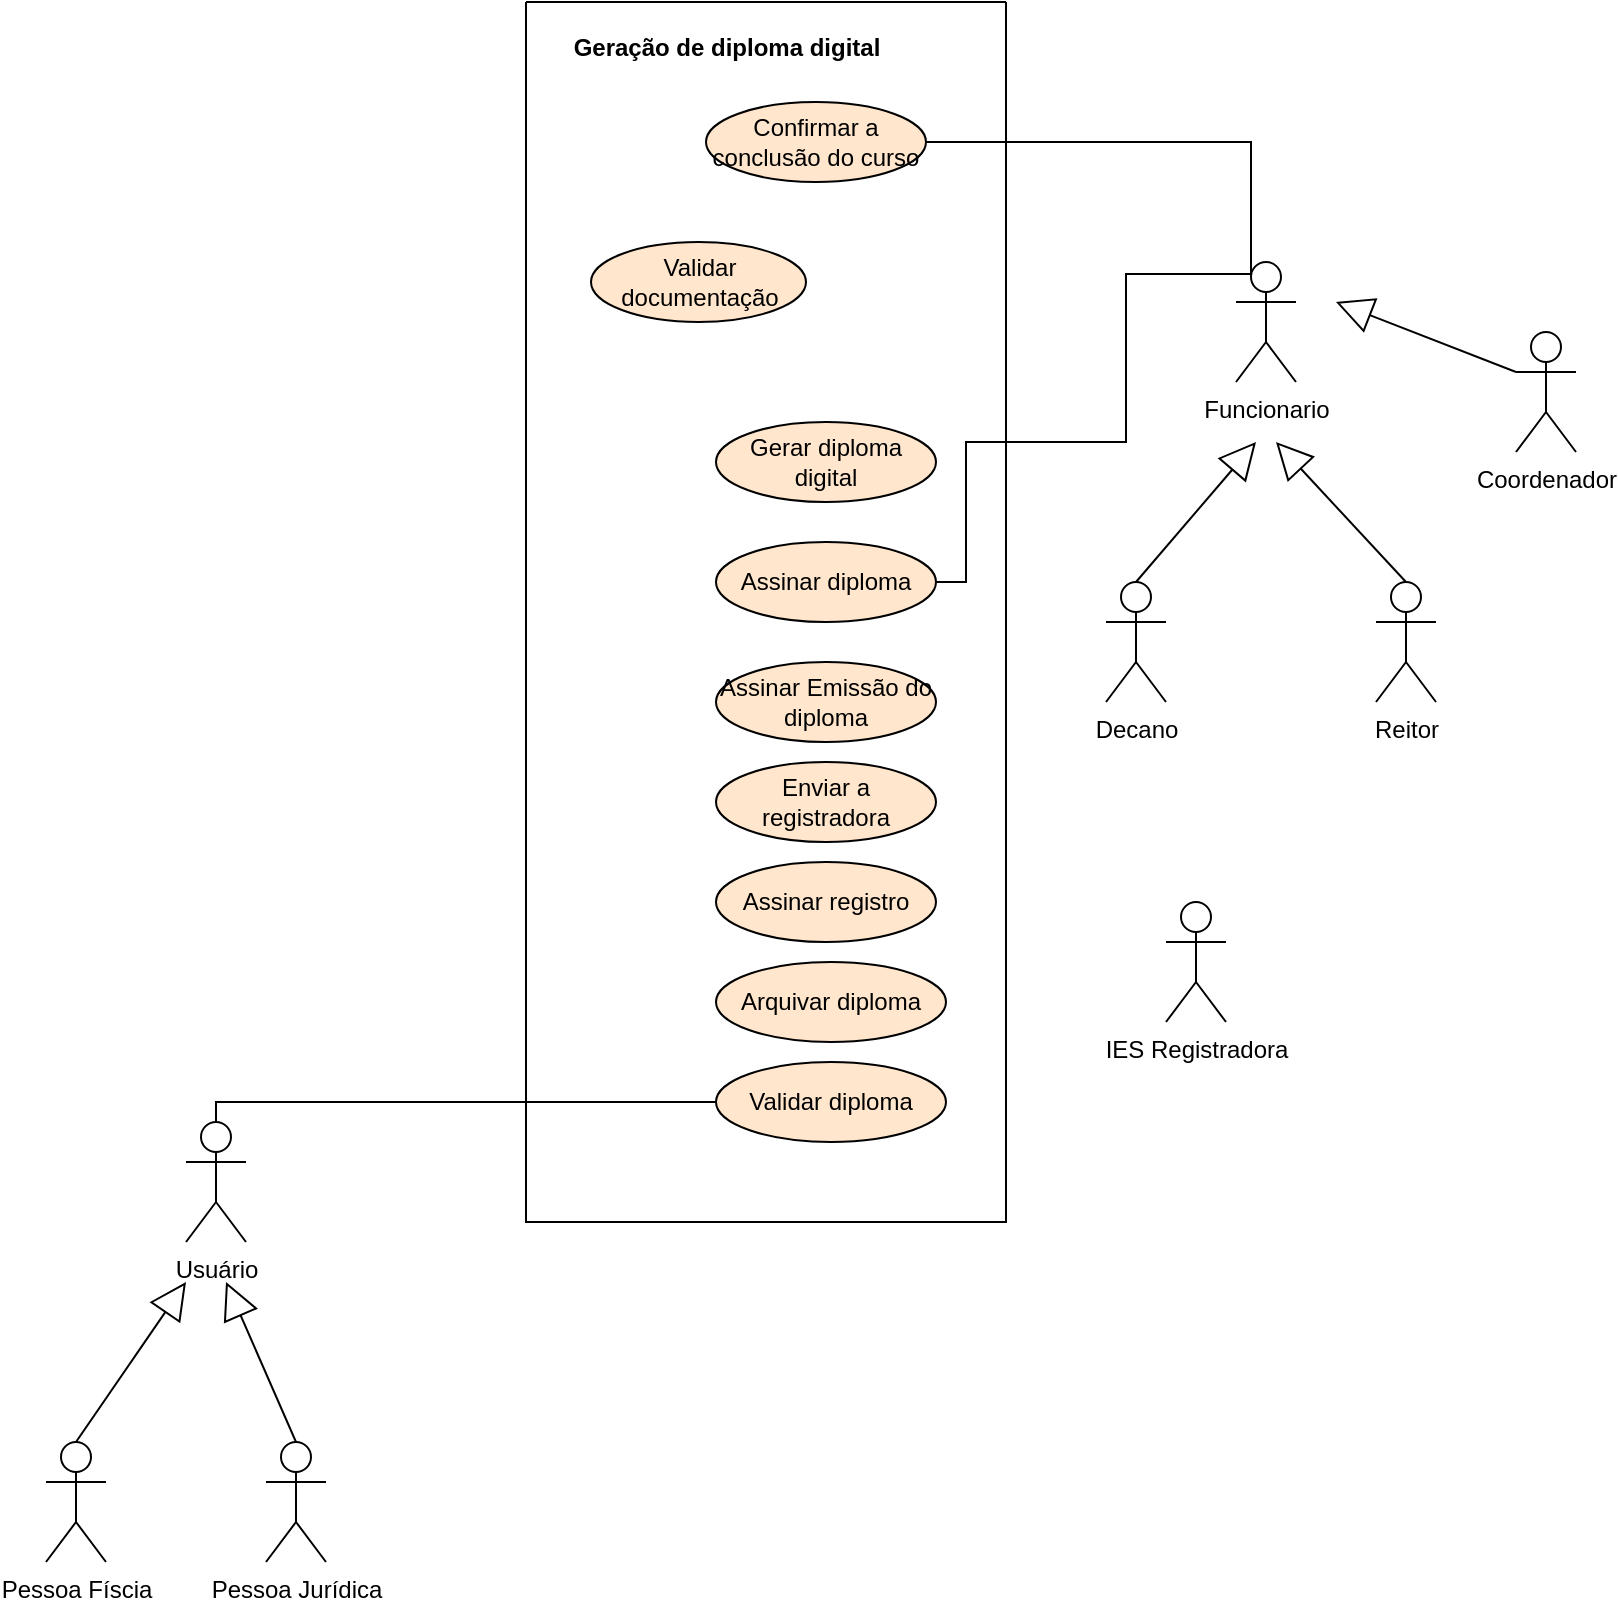<mxfile version="18.0.7" type="github">
  <diagram id="mzyPExjLZmlj5HvYhDpD" name="Page-1">
    <mxGraphModel dx="1038" dy="583" grid="1" gridSize="10" guides="1" tooltips="1" connect="1" arrows="1" fold="1" page="1" pageScale="1" pageWidth="827" pageHeight="1169" math="0" shadow="0">
      <root>
        <mxCell id="0" />
        <mxCell id="1" parent="0" />
        <mxCell id="MK_wpVUh1U9wIsbpaLcY-1" value="" style="swimlane;startSize=0;" vertex="1" parent="1">
          <mxGeometry x="290" y="110" width="240" height="610" as="geometry" />
        </mxCell>
        <mxCell id="MK_wpVUh1U9wIsbpaLcY-29" value="Geração de diploma digital" style="text;align=center;fontStyle=1;verticalAlign=middle;spacingLeft=3;spacingRight=3;strokeColor=none;rotatable=0;points=[[0,0.5],[1,0.5]];portConstraint=eastwest;fontFamily=Helvetica;fontSize=12;fontColor=#000000;fillColor=default;html=1;" vertex="1" parent="MK_wpVUh1U9wIsbpaLcY-1">
          <mxGeometry x="60" y="10" width="80" height="26" as="geometry" />
        </mxCell>
        <mxCell id="MK_wpVUh1U9wIsbpaLcY-32" value="Confirmar a conclusão do curso" style="ellipse;whiteSpace=wrap;html=1;fontFamily=Helvetica;fontSize=12;strokeColor=#000000;fillColor=#ffe6cc;" vertex="1" parent="MK_wpVUh1U9wIsbpaLcY-1">
          <mxGeometry x="90" y="50" width="110" height="40" as="geometry" />
        </mxCell>
        <mxCell id="MK_wpVUh1U9wIsbpaLcY-33" value="Gerar diploma digital" style="ellipse;whiteSpace=wrap;html=1;fontFamily=Helvetica;fontSize=12;strokeColor=#000000;fillColor=#ffe6cc;" vertex="1" parent="MK_wpVUh1U9wIsbpaLcY-1">
          <mxGeometry x="95" y="210" width="110" height="40" as="geometry" />
        </mxCell>
        <mxCell id="MK_wpVUh1U9wIsbpaLcY-34" value="Assinar diploma" style="ellipse;whiteSpace=wrap;html=1;fontFamily=Helvetica;fontSize=12;strokeColor=default;fillColor=#ffe6cc;" vertex="1" parent="MK_wpVUh1U9wIsbpaLcY-1">
          <mxGeometry x="95" y="270" width="110" height="40" as="geometry" />
        </mxCell>
        <mxCell id="MK_wpVUh1U9wIsbpaLcY-35" value="Assinar Emissão do diploma" style="ellipse;whiteSpace=wrap;html=1;fontFamily=Helvetica;fontSize=12;strokeColor=default;fillColor=#ffe6cc;" vertex="1" parent="MK_wpVUh1U9wIsbpaLcY-1">
          <mxGeometry x="95" y="330" width="110" height="40" as="geometry" />
        </mxCell>
        <mxCell id="MK_wpVUh1U9wIsbpaLcY-36" value="Enviar a registradora" style="ellipse;whiteSpace=wrap;html=1;fontFamily=Helvetica;fontSize=12;strokeColor=default;fillColor=#ffe6cc;" vertex="1" parent="MK_wpVUh1U9wIsbpaLcY-1">
          <mxGeometry x="95" y="380" width="110" height="40" as="geometry" />
        </mxCell>
        <mxCell id="MK_wpVUh1U9wIsbpaLcY-37" value="Assinar registro" style="ellipse;whiteSpace=wrap;html=1;fontFamily=Helvetica;fontSize=12;strokeColor=default;fillColor=#ffe6cc;" vertex="1" parent="MK_wpVUh1U9wIsbpaLcY-1">
          <mxGeometry x="95" y="430" width="110" height="40" as="geometry" />
        </mxCell>
        <mxCell id="MK_wpVUh1U9wIsbpaLcY-38" value="Arquivar diploma" style="ellipse;whiteSpace=wrap;html=1;fontFamily=Helvetica;fontSize=12;strokeColor=default;fillColor=#ffe6cc;" vertex="1" parent="MK_wpVUh1U9wIsbpaLcY-1">
          <mxGeometry x="95" y="480" width="115" height="40" as="geometry" />
        </mxCell>
        <mxCell id="MK_wpVUh1U9wIsbpaLcY-39" value="Validar documentação" style="ellipse;whiteSpace=wrap;html=1;fontFamily=Helvetica;fontSize=12;strokeColor=#000000;fillColor=#ffe6cc;" vertex="1" parent="MK_wpVUh1U9wIsbpaLcY-1">
          <mxGeometry x="32.5" y="120" width="107.5" height="40" as="geometry" />
        </mxCell>
        <mxCell id="MK_wpVUh1U9wIsbpaLcY-43" value="Validar diploma" style="ellipse;whiteSpace=wrap;html=1;fontFamily=Helvetica;fontSize=12;strokeColor=#000000;fillColor=#ffe6cc;" vertex="1" parent="MK_wpVUh1U9wIsbpaLcY-1">
          <mxGeometry x="95" y="530" width="115" height="40" as="geometry" />
        </mxCell>
        <mxCell id="MK_wpVUh1U9wIsbpaLcY-6" value="Funcionario" style="shape=umlActor;verticalLabelPosition=bottom;verticalAlign=top;html=1;fontFamily=Helvetica;fontSize=12;fontColor=default;strokeColor=default;fillColor=default;labelPosition=center;align=center;" vertex="1" parent="1">
          <mxGeometry x="645" y="240" width="30" height="60" as="geometry" />
        </mxCell>
        <mxCell id="MK_wpVUh1U9wIsbpaLcY-11" value="Reitor" style="shape=umlActor;verticalLabelPosition=bottom;verticalAlign=top;html=1;fontFamily=Helvetica;fontSize=12;fontColor=default;strokeColor=default;fillColor=default;" vertex="1" parent="1">
          <mxGeometry x="715" y="400" width="30" height="60" as="geometry" />
        </mxCell>
        <mxCell id="MK_wpVUh1U9wIsbpaLcY-13" value="Decano" style="shape=umlActor;verticalLabelPosition=bottom;verticalAlign=top;html=1;fontFamily=Helvetica;fontSize=12;fontColor=default;strokeColor=default;fillColor=default;" vertex="1" parent="1">
          <mxGeometry x="580" y="400" width="30" height="60" as="geometry" />
        </mxCell>
        <mxCell id="MK_wpVUh1U9wIsbpaLcY-18" value="Extends" style="endArrow=block;endSize=16;endFill=0;html=1;rounded=0;fontFamily=Helvetica;fontSize=12;fontColor=#FF4D00;textOpacity=0;exitX=0.5;exitY=0;exitDx=0;exitDy=0;exitPerimeter=0;" edge="1" parent="1" source="MK_wpVUh1U9wIsbpaLcY-13">
          <mxGeometry x="-0.062" y="10" width="160" relative="1" as="geometry">
            <mxPoint x="610" y="400" as="sourcePoint" />
            <mxPoint x="655" y="330" as="targetPoint" />
            <mxPoint as="offset" />
          </mxGeometry>
        </mxCell>
        <mxCell id="MK_wpVUh1U9wIsbpaLcY-21" value="Extends" style="endArrow=block;endSize=16;endFill=0;html=1;rounded=0;fontFamily=Helvetica;fontSize=12;fontColor=#FF4D00;textOpacity=0;exitX=0.5;exitY=0;exitDx=0;exitDy=0;exitPerimeter=0;" edge="1" parent="1" source="MK_wpVUh1U9wIsbpaLcY-11">
          <mxGeometry x="-0.062" y="10" width="160" relative="1" as="geometry">
            <mxPoint x="620" y="410" as="sourcePoint" />
            <mxPoint x="665" y="330" as="targetPoint" />
            <mxPoint as="offset" />
          </mxGeometry>
        </mxCell>
        <mxCell id="MK_wpVUh1U9wIsbpaLcY-22" value="Usuário" style="shape=umlActor;verticalLabelPosition=bottom;verticalAlign=top;html=1;fontFamily=Helvetica;fontSize=12;fontColor=#000000;strokeColor=default;fillColor=default;" vertex="1" parent="1">
          <mxGeometry x="120" y="670" width="30" height="60" as="geometry" />
        </mxCell>
        <mxCell id="MK_wpVUh1U9wIsbpaLcY-23" value="Pessoa Físcia" style="shape=umlActor;verticalLabelPosition=bottom;verticalAlign=top;html=1;fontFamily=Helvetica;fontSize=12;fontColor=#000000;strokeColor=default;fillColor=default;" vertex="1" parent="1">
          <mxGeometry x="50" y="830" width="30" height="60" as="geometry" />
        </mxCell>
        <mxCell id="MK_wpVUh1U9wIsbpaLcY-24" value="Pessoa Jurídica" style="shape=umlActor;verticalLabelPosition=bottom;verticalAlign=top;html=1;fontFamily=Helvetica;fontSize=12;fontColor=#000000;strokeColor=default;fillColor=default;" vertex="1" parent="1">
          <mxGeometry x="160" y="830" width="30" height="60" as="geometry" />
        </mxCell>
        <mxCell id="MK_wpVUh1U9wIsbpaLcY-27" value="Extends" style="endArrow=block;endSize=16;endFill=0;html=1;rounded=0;fontFamily=Helvetica;fontSize=12;fontColor=#FF4D00;textOpacity=0;exitX=0.5;exitY=0;exitDx=0;exitDy=0;exitPerimeter=0;" edge="1" parent="1" source="MK_wpVUh1U9wIsbpaLcY-24">
          <mxGeometry x="-0.062" y="10" width="160" relative="1" as="geometry">
            <mxPoint x="235" y="820" as="sourcePoint" />
            <mxPoint x="140" y="750" as="targetPoint" />
            <mxPoint as="offset" />
          </mxGeometry>
        </mxCell>
        <mxCell id="MK_wpVUh1U9wIsbpaLcY-28" value="Extends" style="endArrow=block;endSize=16;endFill=0;html=1;rounded=0;fontFamily=Helvetica;fontSize=12;fontColor=#FF4D00;textOpacity=0;exitX=0.5;exitY=0;exitDx=0;exitDy=0;exitPerimeter=0;" edge="1" parent="1" source="MK_wpVUh1U9wIsbpaLcY-23">
          <mxGeometry x="-0.062" y="10" width="160" relative="1" as="geometry">
            <mxPoint x="75" y="780" as="sourcePoint" />
            <mxPoint x="120" y="750" as="targetPoint" />
            <mxPoint as="offset" />
          </mxGeometry>
        </mxCell>
        <mxCell id="MK_wpVUh1U9wIsbpaLcY-30" value="Coordenador" style="shape=umlActor;verticalLabelPosition=bottom;verticalAlign=top;html=1;fontFamily=Helvetica;fontSize=12;fontColor=default;strokeColor=default;fillColor=default;" vertex="1" parent="1">
          <mxGeometry x="785" y="275" width="30" height="60" as="geometry" />
        </mxCell>
        <mxCell id="MK_wpVUh1U9wIsbpaLcY-31" value="Extends" style="endArrow=block;endSize=16;endFill=0;html=1;rounded=0;fontFamily=Helvetica;fontSize=12;fontColor=#FF4D00;textOpacity=0;exitX=0;exitY=0.333;exitDx=0;exitDy=0;exitPerimeter=0;" edge="1" parent="1" source="MK_wpVUh1U9wIsbpaLcY-30">
          <mxGeometry x="-0.062" y="10" width="160" relative="1" as="geometry">
            <mxPoint x="690" y="285" as="sourcePoint" />
            <mxPoint x="695" y="260" as="targetPoint" />
            <mxPoint as="offset" />
          </mxGeometry>
        </mxCell>
        <mxCell id="MK_wpVUh1U9wIsbpaLcY-40" value="IES Registradora" style="shape=umlActor;verticalLabelPosition=bottom;verticalAlign=top;html=1;fontFamily=Helvetica;fontSize=12;fontColor=#000000;strokeColor=#000000;fillColor=default;" vertex="1" parent="1">
          <mxGeometry x="610" y="560" width="30" height="60" as="geometry" />
        </mxCell>
        <mxCell id="MK_wpVUh1U9wIsbpaLcY-44" value="" style="endArrow=none;html=1;edgeStyle=orthogonalEdgeStyle;rounded=0;fontFamily=Helvetica;fontSize=12;fontColor=#000000;entryX=0.25;entryY=0.1;entryDx=0;entryDy=0;entryPerimeter=0;" edge="1" parent="1" source="MK_wpVUh1U9wIsbpaLcY-32" target="MK_wpVUh1U9wIsbpaLcY-6">
          <mxGeometry relative="1" as="geometry">
            <mxPoint x="530" y="110" as="sourcePoint" />
            <mxPoint x="690" y="110" as="targetPoint" />
          </mxGeometry>
        </mxCell>
        <mxCell id="MK_wpVUh1U9wIsbpaLcY-47" value="" style="endArrow=none;html=1;edgeStyle=orthogonalEdgeStyle;rounded=0;fontFamily=Helvetica;fontSize=12;fontColor=#000000;entryX=0.25;entryY=0.1;entryDx=0;entryDy=0;entryPerimeter=0;exitX=1;exitY=0.5;exitDx=0;exitDy=0;" edge="1" parent="1" source="MK_wpVUh1U9wIsbpaLcY-34" target="MK_wpVUh1U9wIsbpaLcY-6">
          <mxGeometry relative="1" as="geometry">
            <mxPoint x="490" y="250" as="sourcePoint" />
            <mxPoint x="650" y="250" as="targetPoint" />
            <Array as="points">
              <mxPoint x="510" y="400" />
              <mxPoint x="510" y="330" />
              <mxPoint x="590" y="330" />
              <mxPoint x="590" y="246" />
            </Array>
          </mxGeometry>
        </mxCell>
        <mxCell id="MK_wpVUh1U9wIsbpaLcY-50" value="" style="endArrow=none;html=1;edgeStyle=orthogonalEdgeStyle;rounded=0;fontFamily=Helvetica;fontSize=12;fontColor=#000000;exitX=0.5;exitY=0;exitDx=0;exitDy=0;exitPerimeter=0;entryX=0;entryY=0.5;entryDx=0;entryDy=0;" edge="1" parent="1" source="MK_wpVUh1U9wIsbpaLcY-22" target="MK_wpVUh1U9wIsbpaLcY-43">
          <mxGeometry relative="1" as="geometry">
            <mxPoint x="110" y="429.5" as="sourcePoint" />
            <mxPoint x="270" y="429.5" as="targetPoint" />
          </mxGeometry>
        </mxCell>
        <mxCell id="MK_wpVUh1U9wIsbpaLcY-51" value="" style="edgeLabel;resizable=0;html=1;align=left;verticalAlign=bottom;fontFamily=Helvetica;fontSize=12;fontColor=#000000;strokeColor=#000000;fillColor=default;" connectable="0" vertex="1" parent="MK_wpVUh1U9wIsbpaLcY-50">
          <mxGeometry x="-1" relative="1" as="geometry" />
        </mxCell>
      </root>
    </mxGraphModel>
  </diagram>
</mxfile>

